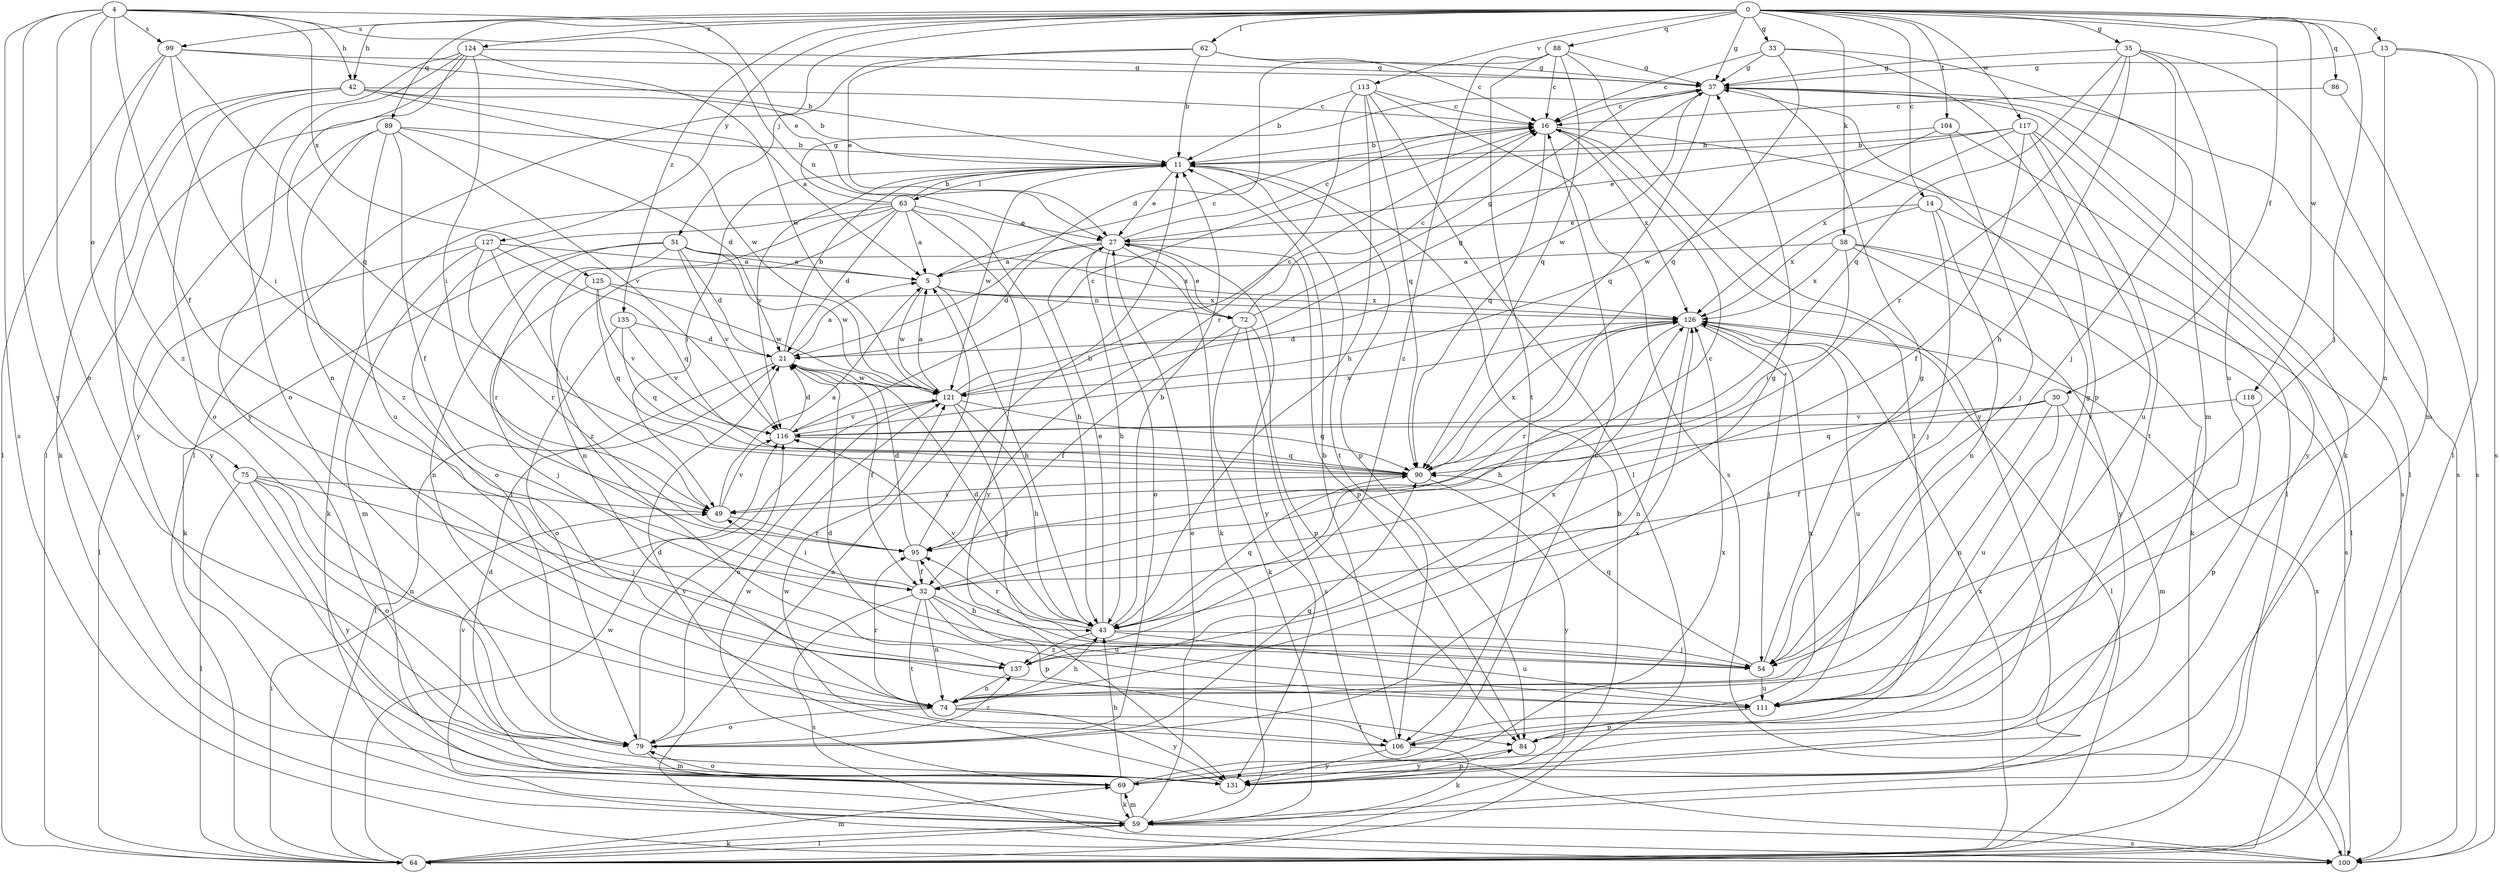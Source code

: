 strict digraph  {
0;
4;
5;
11;
13;
14;
16;
21;
27;
30;
32;
33;
35;
37;
42;
43;
49;
51;
54;
58;
59;
62;
63;
64;
69;
72;
74;
75;
79;
84;
86;
88;
89;
90;
95;
99;
100;
104;
106;
111;
113;
116;
117;
118;
121;
124;
125;
126;
127;
131;
135;
137;
0 -> 13  [label=c];
0 -> 14  [label=c];
0 -> 30  [label=f];
0 -> 33  [label=g];
0 -> 35  [label=g];
0 -> 37  [label=g];
0 -> 42  [label=h];
0 -> 51  [label=j];
0 -> 54  [label=j];
0 -> 58  [label=k];
0 -> 62  [label=l];
0 -> 86  [label=q];
0 -> 88  [label=q];
0 -> 89  [label=q];
0 -> 99  [label=s];
0 -> 104  [label=t];
0 -> 113  [label=v];
0 -> 117  [label=w];
0 -> 118  [label=w];
0 -> 124  [label=x];
0 -> 127  [label=y];
0 -> 135  [label=z];
4 -> 27  [label=e];
4 -> 32  [label=f];
4 -> 42  [label=h];
4 -> 72  [label=n];
4 -> 75  [label=o];
4 -> 79  [label=o];
4 -> 99  [label=s];
4 -> 100  [label=s];
4 -> 125  [label=x];
4 -> 131  [label=y];
5 -> 16  [label=c];
5 -> 43  [label=h];
5 -> 72  [label=n];
5 -> 121  [label=w];
5 -> 126  [label=x];
11 -> 27  [label=e];
11 -> 49  [label=i];
11 -> 63  [label=l];
11 -> 84  [label=p];
11 -> 106  [label=t];
11 -> 116  [label=v];
11 -> 121  [label=w];
13 -> 37  [label=g];
13 -> 64  [label=l];
13 -> 74  [label=n];
13 -> 100  [label=s];
14 -> 27  [label=e];
14 -> 54  [label=j];
14 -> 64  [label=l];
14 -> 74  [label=n];
14 -> 126  [label=x];
16 -> 11  [label=b];
16 -> 64  [label=l];
16 -> 90  [label=q];
16 -> 106  [label=t];
16 -> 126  [label=x];
21 -> 5  [label=a];
21 -> 11  [label=b];
21 -> 32  [label=f];
21 -> 64  [label=l];
21 -> 121  [label=w];
27 -> 5  [label=a];
27 -> 16  [label=c];
27 -> 21  [label=d];
27 -> 43  [label=h];
27 -> 59  [label=k];
27 -> 79  [label=o];
27 -> 84  [label=p];
27 -> 131  [label=y];
30 -> 32  [label=f];
30 -> 69  [label=m];
30 -> 74  [label=n];
30 -> 90  [label=q];
30 -> 111  [label=u];
30 -> 116  [label=v];
32 -> 16  [label=c];
32 -> 43  [label=h];
32 -> 49  [label=i];
32 -> 74  [label=n];
32 -> 84  [label=p];
32 -> 100  [label=s];
32 -> 106  [label=t];
32 -> 111  [label=u];
33 -> 16  [label=c];
33 -> 37  [label=g];
33 -> 69  [label=m];
33 -> 84  [label=p];
33 -> 90  [label=q];
35 -> 37  [label=g];
35 -> 43  [label=h];
35 -> 54  [label=j];
35 -> 69  [label=m];
35 -> 90  [label=q];
35 -> 95  [label=r];
35 -> 111  [label=u];
37 -> 16  [label=c];
37 -> 59  [label=k];
37 -> 64  [label=l];
37 -> 90  [label=q];
37 -> 100  [label=s];
37 -> 121  [label=w];
42 -> 5  [label=a];
42 -> 11  [label=b];
42 -> 16  [label=c];
42 -> 59  [label=k];
42 -> 79  [label=o];
42 -> 121  [label=w];
42 -> 131  [label=y];
43 -> 11  [label=b];
43 -> 21  [label=d];
43 -> 27  [label=e];
43 -> 54  [label=j];
43 -> 90  [label=q];
43 -> 95  [label=r];
43 -> 111  [label=u];
43 -> 116  [label=v];
43 -> 137  [label=z];
49 -> 5  [label=a];
49 -> 95  [label=r];
49 -> 116  [label=v];
51 -> 5  [label=a];
51 -> 21  [label=d];
51 -> 59  [label=k];
51 -> 74  [label=n];
51 -> 95  [label=r];
51 -> 116  [label=v];
51 -> 121  [label=w];
51 -> 126  [label=x];
54 -> 37  [label=g];
54 -> 90  [label=q];
54 -> 95  [label=r];
54 -> 111  [label=u];
58 -> 5  [label=a];
58 -> 49  [label=i];
58 -> 59  [label=k];
58 -> 100  [label=s];
58 -> 126  [label=x];
58 -> 131  [label=y];
59 -> 27  [label=e];
59 -> 64  [label=l];
59 -> 69  [label=m];
59 -> 100  [label=s];
59 -> 116  [label=v];
62 -> 11  [label=b];
62 -> 16  [label=c];
62 -> 27  [label=e];
62 -> 37  [label=g];
62 -> 64  [label=l];
63 -> 5  [label=a];
63 -> 11  [label=b];
63 -> 21  [label=d];
63 -> 27  [label=e];
63 -> 37  [label=g];
63 -> 43  [label=h];
63 -> 59  [label=k];
63 -> 74  [label=n];
63 -> 79  [label=o];
63 -> 131  [label=y];
63 -> 137  [label=z];
64 -> 11  [label=b];
64 -> 49  [label=i];
64 -> 59  [label=k];
64 -> 69  [label=m];
64 -> 121  [label=w];
64 -> 126  [label=x];
69 -> 16  [label=c];
69 -> 21  [label=d];
69 -> 43  [label=h];
69 -> 59  [label=k];
69 -> 79  [label=o];
69 -> 121  [label=w];
69 -> 126  [label=x];
72 -> 16  [label=c];
72 -> 27  [label=e];
72 -> 32  [label=f];
72 -> 37  [label=g];
72 -> 59  [label=k];
72 -> 84  [label=p];
72 -> 100  [label=s];
74 -> 43  [label=h];
74 -> 79  [label=o];
74 -> 95  [label=r];
74 -> 106  [label=t];
74 -> 131  [label=y];
75 -> 49  [label=i];
75 -> 54  [label=j];
75 -> 64  [label=l];
75 -> 74  [label=n];
75 -> 79  [label=o];
75 -> 131  [label=y];
79 -> 69  [label=m];
79 -> 90  [label=q];
79 -> 116  [label=v];
79 -> 126  [label=x];
79 -> 137  [label=z];
84 -> 131  [label=y];
86 -> 16  [label=c];
86 -> 100  [label=s];
88 -> 16  [label=c];
88 -> 21  [label=d];
88 -> 37  [label=g];
88 -> 90  [label=q];
88 -> 106  [label=t];
88 -> 131  [label=y];
88 -> 137  [label=z];
89 -> 11  [label=b];
89 -> 21  [label=d];
89 -> 32  [label=f];
89 -> 111  [label=u];
89 -> 116  [label=v];
89 -> 131  [label=y];
89 -> 137  [label=z];
90 -> 49  [label=i];
90 -> 126  [label=x];
90 -> 131  [label=y];
95 -> 11  [label=b];
95 -> 21  [label=d];
95 -> 32  [label=f];
99 -> 11  [label=b];
99 -> 37  [label=g];
99 -> 49  [label=i];
99 -> 64  [label=l];
99 -> 90  [label=q];
99 -> 137  [label=z];
100 -> 5  [label=a];
100 -> 126  [label=x];
104 -> 11  [label=b];
104 -> 54  [label=j];
104 -> 121  [label=w];
104 -> 131  [label=y];
106 -> 11  [label=b];
106 -> 21  [label=d];
106 -> 59  [label=k];
106 -> 126  [label=x];
106 -> 131  [label=y];
111 -> 21  [label=d];
111 -> 37  [label=g];
111 -> 84  [label=p];
113 -> 11  [label=b];
113 -> 16  [label=c];
113 -> 43  [label=h];
113 -> 64  [label=l];
113 -> 90  [label=q];
113 -> 95  [label=r];
113 -> 100  [label=s];
116 -> 16  [label=c];
116 -> 21  [label=d];
116 -> 90  [label=q];
116 -> 126  [label=x];
117 -> 11  [label=b];
117 -> 27  [label=e];
117 -> 32  [label=f];
117 -> 100  [label=s];
117 -> 106  [label=t];
117 -> 111  [label=u];
117 -> 126  [label=x];
118 -> 84  [label=p];
118 -> 116  [label=v];
121 -> 5  [label=a];
121 -> 16  [label=c];
121 -> 37  [label=g];
121 -> 43  [label=h];
121 -> 54  [label=j];
121 -> 79  [label=o];
121 -> 90  [label=q];
121 -> 116  [label=v];
124 -> 37  [label=g];
124 -> 49  [label=i];
124 -> 64  [label=l];
124 -> 74  [label=n];
124 -> 79  [label=o];
124 -> 121  [label=w];
124 -> 131  [label=y];
125 -> 54  [label=j];
125 -> 90  [label=q];
125 -> 116  [label=v];
125 -> 121  [label=w];
125 -> 126  [label=x];
126 -> 21  [label=d];
126 -> 43  [label=h];
126 -> 54  [label=j];
126 -> 64  [label=l];
126 -> 74  [label=n];
126 -> 95  [label=r];
126 -> 111  [label=u];
127 -> 5  [label=a];
127 -> 49  [label=i];
127 -> 64  [label=l];
127 -> 69  [label=m];
127 -> 90  [label=q];
127 -> 95  [label=r];
131 -> 84  [label=p];
131 -> 121  [label=w];
135 -> 21  [label=d];
135 -> 79  [label=o];
135 -> 90  [label=q];
135 -> 116  [label=v];
137 -> 37  [label=g];
137 -> 74  [label=n];
137 -> 126  [label=x];
}
